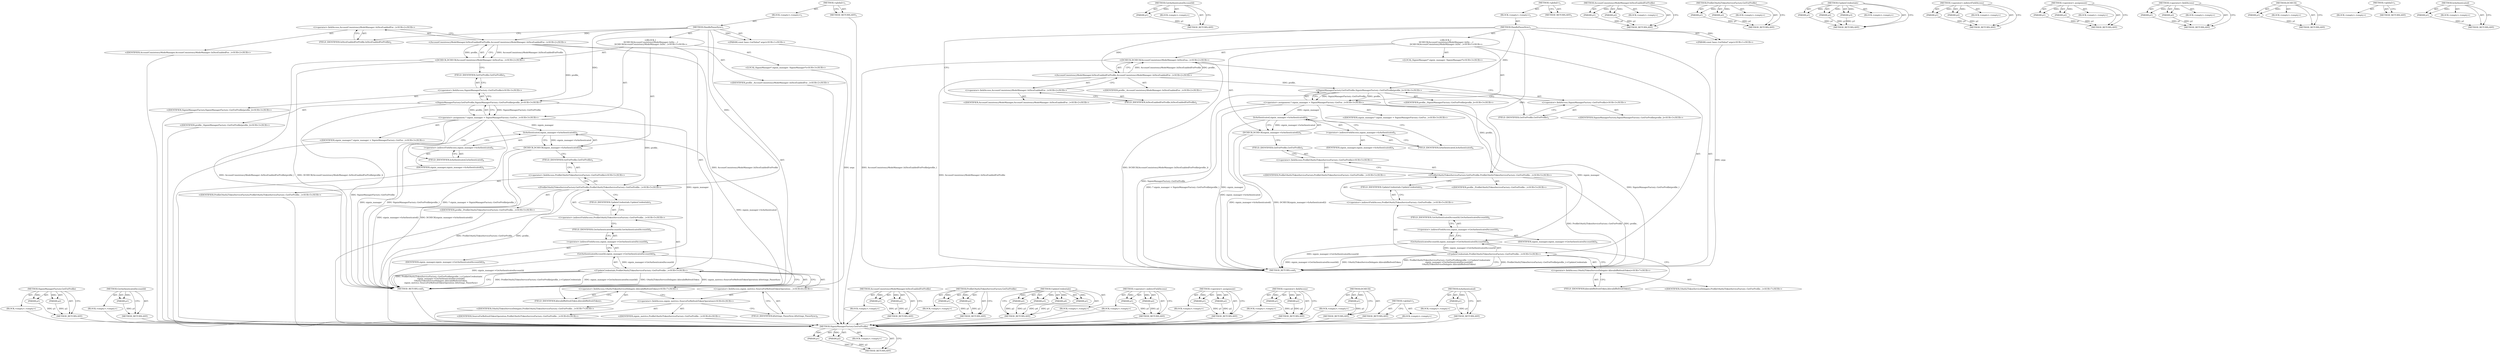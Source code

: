 digraph "IsAuthenticated" {
vulnerable_83 [label=<(METHOD,SigninManagerFactory.GetForProfile)>];
vulnerable_84 [label=<(PARAM,p1)>];
vulnerable_85 [label=<(PARAM,p2)>];
vulnerable_86 [label=<(BLOCK,&lt;empty&gt;,&lt;empty&gt;)>];
vulnerable_87 [label=<(METHOD_RETURN,ANY)>];
vulnerable_108 [label=<(METHOD,GetAuthenticatedAccountId)>];
vulnerable_109 [label=<(PARAM,p1)>];
vulnerable_110 [label=<(BLOCK,&lt;empty&gt;,&lt;empty&gt;)>];
vulnerable_111 [label=<(METHOD_RETURN,ANY)>];
vulnerable_6 [label=<(METHOD,&lt;global&gt;)<SUB>1</SUB>>];
vulnerable_7 [label=<(BLOCK,&lt;empty&gt;,&lt;empty&gt;)<SUB>1</SUB>>];
vulnerable_8 [label=<(METHOD,HandlePauseSync)<SUB>1</SUB>>];
vulnerable_9 [label="<(PARAM,const base::ListValue* args)<SUB>1</SUB>>"];
vulnerable_10 [label="<(BLOCK,{
  DCHECK(AccountConsistencyModeManager::IsDic...,{
  DCHECK(AccountConsistencyModeManager::IsDic...)<SUB>1</SUB>>"];
vulnerable_11 [label="<(DCHECK,DCHECK(AccountConsistencyModeManager::IsDiceEna...)<SUB>2</SUB>>"];
vulnerable_12 [label="<(AccountConsistencyModeManager.IsDiceEnabledForProfile,AccountConsistencyModeManager::IsDiceEnabledFor...)<SUB>2</SUB>>"];
vulnerable_13 [label="<(&lt;operator&gt;.fieldAccess,AccountConsistencyModeManager::IsDiceEnabledFor...)<SUB>2</SUB>>"];
vulnerable_14 [label="<(IDENTIFIER,AccountConsistencyModeManager,AccountConsistencyModeManager::IsDiceEnabledFor...)<SUB>2</SUB>>"];
vulnerable_15 [label=<(FIELD_IDENTIFIER,IsDiceEnabledForProfile,IsDiceEnabledForProfile)<SUB>2</SUB>>];
vulnerable_16 [label="<(IDENTIFIER,profile_,AccountConsistencyModeManager::IsDiceEnabledFor...)<SUB>2</SUB>>"];
vulnerable_17 [label="<(LOCAL,SigninManager* signin_manager: SigninManager*)<SUB>3</SUB>>"];
vulnerable_18 [label="<(&lt;operator&gt;.assignment,* signin_manager = SigninManagerFactory::GetFor...)<SUB>3</SUB>>"];
vulnerable_19 [label="<(IDENTIFIER,signin_manager,* signin_manager = SigninManagerFactory::GetFor...)<SUB>3</SUB>>"];
vulnerable_20 [label="<(SigninManagerFactory.GetForProfile,SigninManagerFactory::GetForProfile(profile_))<SUB>3</SUB>>"];
vulnerable_21 [label="<(&lt;operator&gt;.fieldAccess,SigninManagerFactory::GetForProfile)<SUB>3</SUB>>"];
vulnerable_22 [label="<(IDENTIFIER,SigninManagerFactory,SigninManagerFactory::GetForProfile(profile_))<SUB>3</SUB>>"];
vulnerable_23 [label=<(FIELD_IDENTIFIER,GetForProfile,GetForProfile)<SUB>3</SUB>>];
vulnerable_24 [label="<(IDENTIFIER,profile_,SigninManagerFactory::GetForProfile(profile_))<SUB>3</SUB>>"];
vulnerable_25 [label=<(DCHECK,DCHECK(signin_manager-&gt;IsAuthenticated()))<SUB>4</SUB>>];
vulnerable_26 [label=<(IsAuthenticated,signin_manager-&gt;IsAuthenticated())<SUB>4</SUB>>];
vulnerable_27 [label=<(&lt;operator&gt;.indirectFieldAccess,signin_manager-&gt;IsAuthenticated)<SUB>4</SUB>>];
vulnerable_28 [label=<(IDENTIFIER,signin_manager,signin_manager-&gt;IsAuthenticated())<SUB>4</SUB>>];
vulnerable_29 [label=<(FIELD_IDENTIFIER,IsAuthenticated,IsAuthenticated)<SUB>4</SUB>>];
vulnerable_30 [label="<(UpdateCredentials,ProfileOAuth2TokenServiceFactory::GetForProfile...)<SUB>5</SUB>>"];
vulnerable_31 [label="<(&lt;operator&gt;.indirectFieldAccess,ProfileOAuth2TokenServiceFactory::GetForProfile...)<SUB>5</SUB>>"];
vulnerable_32 [label="<(ProfileOAuth2TokenServiceFactory.GetForProfile,ProfileOAuth2TokenServiceFactory::GetForProfile...)<SUB>5</SUB>>"];
vulnerable_33 [label="<(&lt;operator&gt;.fieldAccess,ProfileOAuth2TokenServiceFactory::GetForProfile)<SUB>5</SUB>>"];
vulnerable_34 [label="<(IDENTIFIER,ProfileOAuth2TokenServiceFactory,ProfileOAuth2TokenServiceFactory::GetForProfile...)<SUB>5</SUB>>"];
vulnerable_35 [label=<(FIELD_IDENTIFIER,GetForProfile,GetForProfile)<SUB>5</SUB>>];
vulnerable_36 [label="<(IDENTIFIER,profile_,ProfileOAuth2TokenServiceFactory::GetForProfile...)<SUB>5</SUB>>"];
vulnerable_37 [label=<(FIELD_IDENTIFIER,UpdateCredentials,UpdateCredentials)<SUB>5</SUB>>];
vulnerable_38 [label=<(GetAuthenticatedAccountId,signin_manager-&gt;GetAuthenticatedAccountId())<SUB>6</SUB>>];
vulnerable_39 [label=<(&lt;operator&gt;.indirectFieldAccess,signin_manager-&gt;GetAuthenticatedAccountId)<SUB>6</SUB>>];
vulnerable_40 [label=<(IDENTIFIER,signin_manager,signin_manager-&gt;GetAuthenticatedAccountId())<SUB>6</SUB>>];
vulnerable_41 [label=<(FIELD_IDENTIFIER,GetAuthenticatedAccountId,GetAuthenticatedAccountId)<SUB>6</SUB>>];
vulnerable_42 [label="<(&lt;operator&gt;.fieldAccess,OAuth2TokenServiceDelegate::kInvalidRefreshToken)<SUB>7</SUB>>"];
vulnerable_43 [label="<(IDENTIFIER,OAuth2TokenServiceDelegate,ProfileOAuth2TokenServiceFactory::GetForProfile...)<SUB>7</SUB>>"];
vulnerable_44 [label=<(FIELD_IDENTIFIER,kInvalidRefreshToken,kInvalidRefreshToken)<SUB>7</SUB>>];
vulnerable_45 [label=<(METHOD_RETURN,void)<SUB>1</SUB>>];
vulnerable_47 [label=<(METHOD_RETURN,ANY)<SUB>1</SUB>>];
vulnerable_68 [label=<(METHOD,AccountConsistencyModeManager.IsDiceEnabledForProfile)>];
vulnerable_69 [label=<(PARAM,p1)>];
vulnerable_70 [label=<(PARAM,p2)>];
vulnerable_71 [label=<(BLOCK,&lt;empty&gt;,&lt;empty&gt;)>];
vulnerable_72 [label=<(METHOD_RETURN,ANY)>];
vulnerable_103 [label=<(METHOD,ProfileOAuth2TokenServiceFactory.GetForProfile)>];
vulnerable_104 [label=<(PARAM,p1)>];
vulnerable_105 [label=<(PARAM,p2)>];
vulnerable_106 [label=<(BLOCK,&lt;empty&gt;,&lt;empty&gt;)>];
vulnerable_107 [label=<(METHOD_RETURN,ANY)>];
vulnerable_97 [label=<(METHOD,UpdateCredentials)>];
vulnerable_98 [label=<(PARAM,p1)>];
vulnerable_99 [label=<(PARAM,p2)>];
vulnerable_100 [label=<(PARAM,p3)>];
vulnerable_101 [label=<(BLOCK,&lt;empty&gt;,&lt;empty&gt;)>];
vulnerable_102 [label=<(METHOD_RETURN,ANY)>];
vulnerable_92 [label=<(METHOD,&lt;operator&gt;.indirectFieldAccess)>];
vulnerable_93 [label=<(PARAM,p1)>];
vulnerable_94 [label=<(PARAM,p2)>];
vulnerable_95 [label=<(BLOCK,&lt;empty&gt;,&lt;empty&gt;)>];
vulnerable_96 [label=<(METHOD_RETURN,ANY)>];
vulnerable_78 [label=<(METHOD,&lt;operator&gt;.assignment)>];
vulnerable_79 [label=<(PARAM,p1)>];
vulnerable_80 [label=<(PARAM,p2)>];
vulnerable_81 [label=<(BLOCK,&lt;empty&gt;,&lt;empty&gt;)>];
vulnerable_82 [label=<(METHOD_RETURN,ANY)>];
vulnerable_73 [label=<(METHOD,&lt;operator&gt;.fieldAccess)>];
vulnerable_74 [label=<(PARAM,p1)>];
vulnerable_75 [label=<(PARAM,p2)>];
vulnerable_76 [label=<(BLOCK,&lt;empty&gt;,&lt;empty&gt;)>];
vulnerable_77 [label=<(METHOD_RETURN,ANY)>];
vulnerable_64 [label=<(METHOD,DCHECK)>];
vulnerable_65 [label=<(PARAM,p1)>];
vulnerable_66 [label=<(BLOCK,&lt;empty&gt;,&lt;empty&gt;)>];
vulnerable_67 [label=<(METHOD_RETURN,ANY)>];
vulnerable_58 [label=<(METHOD,&lt;global&gt;)<SUB>1</SUB>>];
vulnerable_59 [label=<(BLOCK,&lt;empty&gt;,&lt;empty&gt;)>];
vulnerable_60 [label=<(METHOD_RETURN,ANY)>];
vulnerable_88 [label=<(METHOD,IsAuthenticated)>];
vulnerable_89 [label=<(PARAM,p1)>];
vulnerable_90 [label=<(BLOCK,&lt;empty&gt;,&lt;empty&gt;)>];
vulnerable_91 [label=<(METHOD_RETURN,ANY)>];
fixed_90 [label=<(METHOD,SigninManagerFactory.GetForProfile)>];
fixed_91 [label=<(PARAM,p1)>];
fixed_92 [label=<(PARAM,p2)>];
fixed_93 [label=<(BLOCK,&lt;empty&gt;,&lt;empty&gt;)>];
fixed_94 [label=<(METHOD_RETURN,ANY)>];
fixed_116 [label=<(METHOD,GetAuthenticatedAccountId)>];
fixed_117 [label=<(PARAM,p1)>];
fixed_118 [label=<(BLOCK,&lt;empty&gt;,&lt;empty&gt;)>];
fixed_119 [label=<(METHOD_RETURN,ANY)>];
fixed_6 [label=<(METHOD,&lt;global&gt;)<SUB>1</SUB>>];
fixed_7 [label=<(BLOCK,&lt;empty&gt;,&lt;empty&gt;)<SUB>1</SUB>>];
fixed_8 [label=<(METHOD,HandlePauseSync)<SUB>1</SUB>>];
fixed_9 [label="<(PARAM,const base::ListValue* args)<SUB>1</SUB>>"];
fixed_10 [label="<(BLOCK,{
  DCHECK(AccountConsistencyModeManager::IsDic...,{
  DCHECK(AccountConsistencyModeManager::IsDic...)<SUB>1</SUB>>"];
fixed_11 [label="<(DCHECK,DCHECK(AccountConsistencyModeManager::IsDiceEna...)<SUB>2</SUB>>"];
fixed_12 [label="<(AccountConsistencyModeManager.IsDiceEnabledForProfile,AccountConsistencyModeManager::IsDiceEnabledFor...)<SUB>2</SUB>>"];
fixed_13 [label="<(&lt;operator&gt;.fieldAccess,AccountConsistencyModeManager::IsDiceEnabledFor...)<SUB>2</SUB>>"];
fixed_14 [label="<(IDENTIFIER,AccountConsistencyModeManager,AccountConsistencyModeManager::IsDiceEnabledFor...)<SUB>2</SUB>>"];
fixed_15 [label=<(FIELD_IDENTIFIER,IsDiceEnabledForProfile,IsDiceEnabledForProfile)<SUB>2</SUB>>];
fixed_16 [label="<(IDENTIFIER,profile_,AccountConsistencyModeManager::IsDiceEnabledFor...)<SUB>2</SUB>>"];
fixed_17 [label="<(LOCAL,SigninManager* signin_manager: SigninManager*)<SUB>3</SUB>>"];
fixed_18 [label="<(&lt;operator&gt;.assignment,* signin_manager = SigninManagerFactory::GetFor...)<SUB>3</SUB>>"];
fixed_19 [label="<(IDENTIFIER,signin_manager,* signin_manager = SigninManagerFactory::GetFor...)<SUB>3</SUB>>"];
fixed_20 [label="<(SigninManagerFactory.GetForProfile,SigninManagerFactory::GetForProfile(profile_))<SUB>3</SUB>>"];
fixed_21 [label="<(&lt;operator&gt;.fieldAccess,SigninManagerFactory::GetForProfile)<SUB>3</SUB>>"];
fixed_22 [label="<(IDENTIFIER,SigninManagerFactory,SigninManagerFactory::GetForProfile(profile_))<SUB>3</SUB>>"];
fixed_23 [label=<(FIELD_IDENTIFIER,GetForProfile,GetForProfile)<SUB>3</SUB>>];
fixed_24 [label="<(IDENTIFIER,profile_,SigninManagerFactory::GetForProfile(profile_))<SUB>3</SUB>>"];
fixed_25 [label=<(DCHECK,DCHECK(signin_manager-&gt;IsAuthenticated()))<SUB>4</SUB>>];
fixed_26 [label=<(IsAuthenticated,signin_manager-&gt;IsAuthenticated())<SUB>4</SUB>>];
fixed_27 [label=<(&lt;operator&gt;.indirectFieldAccess,signin_manager-&gt;IsAuthenticated)<SUB>4</SUB>>];
fixed_28 [label=<(IDENTIFIER,signin_manager,signin_manager-&gt;IsAuthenticated())<SUB>4</SUB>>];
fixed_29 [label=<(FIELD_IDENTIFIER,IsAuthenticated,IsAuthenticated)<SUB>4</SUB>>];
fixed_30 [label="<(UpdateCredentials,ProfileOAuth2TokenServiceFactory::GetForProfile...)<SUB>5</SUB>>"];
fixed_31 [label="<(&lt;operator&gt;.indirectFieldAccess,ProfileOAuth2TokenServiceFactory::GetForProfile...)<SUB>5</SUB>>"];
fixed_32 [label="<(ProfileOAuth2TokenServiceFactory.GetForProfile,ProfileOAuth2TokenServiceFactory::GetForProfile...)<SUB>5</SUB>>"];
fixed_33 [label="<(&lt;operator&gt;.fieldAccess,ProfileOAuth2TokenServiceFactory::GetForProfile)<SUB>5</SUB>>"];
fixed_34 [label="<(IDENTIFIER,ProfileOAuth2TokenServiceFactory,ProfileOAuth2TokenServiceFactory::GetForProfile...)<SUB>5</SUB>>"];
fixed_35 [label=<(FIELD_IDENTIFIER,GetForProfile,GetForProfile)<SUB>5</SUB>>];
fixed_36 [label="<(IDENTIFIER,profile_,ProfileOAuth2TokenServiceFactory::GetForProfile...)<SUB>5</SUB>>"];
fixed_37 [label=<(FIELD_IDENTIFIER,UpdateCredentials,UpdateCredentials)<SUB>5</SUB>>];
fixed_38 [label=<(GetAuthenticatedAccountId,signin_manager-&gt;GetAuthenticatedAccountId())<SUB>6</SUB>>];
fixed_39 [label=<(&lt;operator&gt;.indirectFieldAccess,signin_manager-&gt;GetAuthenticatedAccountId)<SUB>6</SUB>>];
fixed_40 [label=<(IDENTIFIER,signin_manager,signin_manager-&gt;GetAuthenticatedAccountId())<SUB>6</SUB>>];
fixed_41 [label=<(FIELD_IDENTIFIER,GetAuthenticatedAccountId,GetAuthenticatedAccountId)<SUB>6</SUB>>];
fixed_42 [label="<(&lt;operator&gt;.fieldAccess,OAuth2TokenServiceDelegate::kInvalidRefreshToken)<SUB>7</SUB>>"];
fixed_43 [label="<(IDENTIFIER,OAuth2TokenServiceDelegate,ProfileOAuth2TokenServiceFactory::GetForProfile...)<SUB>7</SUB>>"];
fixed_44 [label=<(FIELD_IDENTIFIER,kInvalidRefreshToken,kInvalidRefreshToken)<SUB>7</SUB>>];
fixed_45 [label="<(&lt;operator&gt;.fieldAccess,signin_metrics::SourceForRefreshTokenOperation:...)<SUB>8</SUB>>"];
fixed_46 [label="<(&lt;operator&gt;.fieldAccess,signin_metrics::SourceForRefreshTokenOperation)<SUB>8</SUB>>"];
fixed_47 [label="<(IDENTIFIER,signin_metrics,ProfileOAuth2TokenServiceFactory::GetForProfile...)<SUB>8</SUB>>"];
fixed_48 [label="<(IDENTIFIER,SourceForRefreshTokenOperation,ProfileOAuth2TokenServiceFactory::GetForProfile...)<SUB>8</SUB>>"];
fixed_49 [label=<(FIELD_IDENTIFIER,kSettings_PauseSync,kSettings_PauseSync)<SUB>8</SUB>>];
fixed_50 [label=<(METHOD_RETURN,void)<SUB>1</SUB>>];
fixed_52 [label=<(METHOD_RETURN,ANY)<SUB>1</SUB>>];
fixed_75 [label=<(METHOD,AccountConsistencyModeManager.IsDiceEnabledForProfile)>];
fixed_76 [label=<(PARAM,p1)>];
fixed_77 [label=<(PARAM,p2)>];
fixed_78 [label=<(BLOCK,&lt;empty&gt;,&lt;empty&gt;)>];
fixed_79 [label=<(METHOD_RETURN,ANY)>];
fixed_111 [label=<(METHOD,ProfileOAuth2TokenServiceFactory.GetForProfile)>];
fixed_112 [label=<(PARAM,p1)>];
fixed_113 [label=<(PARAM,p2)>];
fixed_114 [label=<(BLOCK,&lt;empty&gt;,&lt;empty&gt;)>];
fixed_115 [label=<(METHOD_RETURN,ANY)>];
fixed_104 [label=<(METHOD,UpdateCredentials)>];
fixed_105 [label=<(PARAM,p1)>];
fixed_106 [label=<(PARAM,p2)>];
fixed_107 [label=<(PARAM,p3)>];
fixed_108 [label=<(PARAM,p4)>];
fixed_109 [label=<(BLOCK,&lt;empty&gt;,&lt;empty&gt;)>];
fixed_110 [label=<(METHOD_RETURN,ANY)>];
fixed_99 [label=<(METHOD,&lt;operator&gt;.indirectFieldAccess)>];
fixed_100 [label=<(PARAM,p1)>];
fixed_101 [label=<(PARAM,p2)>];
fixed_102 [label=<(BLOCK,&lt;empty&gt;,&lt;empty&gt;)>];
fixed_103 [label=<(METHOD_RETURN,ANY)>];
fixed_85 [label=<(METHOD,&lt;operator&gt;.assignment)>];
fixed_86 [label=<(PARAM,p1)>];
fixed_87 [label=<(PARAM,p2)>];
fixed_88 [label=<(BLOCK,&lt;empty&gt;,&lt;empty&gt;)>];
fixed_89 [label=<(METHOD_RETURN,ANY)>];
fixed_80 [label=<(METHOD,&lt;operator&gt;.fieldAccess)>];
fixed_81 [label=<(PARAM,p1)>];
fixed_82 [label=<(PARAM,p2)>];
fixed_83 [label=<(BLOCK,&lt;empty&gt;,&lt;empty&gt;)>];
fixed_84 [label=<(METHOD_RETURN,ANY)>];
fixed_71 [label=<(METHOD,DCHECK)>];
fixed_72 [label=<(PARAM,p1)>];
fixed_73 [label=<(BLOCK,&lt;empty&gt;,&lt;empty&gt;)>];
fixed_74 [label=<(METHOD_RETURN,ANY)>];
fixed_65 [label=<(METHOD,&lt;global&gt;)<SUB>1</SUB>>];
fixed_66 [label=<(BLOCK,&lt;empty&gt;,&lt;empty&gt;)>];
fixed_67 [label=<(METHOD_RETURN,ANY)>];
fixed_95 [label=<(METHOD,IsAuthenticated)>];
fixed_96 [label=<(PARAM,p1)>];
fixed_97 [label=<(BLOCK,&lt;empty&gt;,&lt;empty&gt;)>];
fixed_98 [label=<(METHOD_RETURN,ANY)>];
vulnerable_83 -> vulnerable_84  [key=0, label="AST: "];
vulnerable_83 -> vulnerable_84  [key=1, label="DDG: "];
vulnerable_83 -> vulnerable_86  [key=0, label="AST: "];
vulnerable_83 -> vulnerable_85  [key=0, label="AST: "];
vulnerable_83 -> vulnerable_85  [key=1, label="DDG: "];
vulnerable_83 -> vulnerable_87  [key=0, label="AST: "];
vulnerable_83 -> vulnerable_87  [key=1, label="CFG: "];
vulnerable_84 -> vulnerable_87  [key=0, label="DDG: p1"];
vulnerable_85 -> vulnerable_87  [key=0, label="DDG: p2"];
vulnerable_108 -> vulnerable_109  [key=0, label="AST: "];
vulnerable_108 -> vulnerable_109  [key=1, label="DDG: "];
vulnerable_108 -> vulnerable_110  [key=0, label="AST: "];
vulnerable_108 -> vulnerable_111  [key=0, label="AST: "];
vulnerable_108 -> vulnerable_111  [key=1, label="CFG: "];
vulnerable_109 -> vulnerable_111  [key=0, label="DDG: p1"];
vulnerable_6 -> vulnerable_7  [key=0, label="AST: "];
vulnerable_6 -> vulnerable_47  [key=0, label="AST: "];
vulnerable_6 -> vulnerable_47  [key=1, label="CFG: "];
vulnerable_7 -> vulnerable_8  [key=0, label="AST: "];
vulnerable_8 -> vulnerable_9  [key=0, label="AST: "];
vulnerable_8 -> vulnerable_9  [key=1, label="DDG: "];
vulnerable_8 -> vulnerable_10  [key=0, label="AST: "];
vulnerable_8 -> vulnerable_45  [key=0, label="AST: "];
vulnerable_8 -> vulnerable_15  [key=0, label="CFG: "];
vulnerable_8 -> vulnerable_12  [key=0, label="DDG: "];
vulnerable_8 -> vulnerable_20  [key=0, label="DDG: "];
vulnerable_8 -> vulnerable_32  [key=0, label="DDG: "];
vulnerable_9 -> vulnerable_45  [key=0, label="DDG: args"];
vulnerable_10 -> vulnerable_11  [key=0, label="AST: "];
vulnerable_10 -> vulnerable_17  [key=0, label="AST: "];
vulnerable_10 -> vulnerable_18  [key=0, label="AST: "];
vulnerable_10 -> vulnerable_25  [key=0, label="AST: "];
vulnerable_10 -> vulnerable_30  [key=0, label="AST: "];
vulnerable_11 -> vulnerable_12  [key=0, label="AST: "];
vulnerable_11 -> vulnerable_23  [key=0, label="CFG: "];
vulnerable_11 -> vulnerable_45  [key=0, label="DDG: AccountConsistencyModeManager::IsDiceEnabledForProfile(profile_)"];
vulnerable_11 -> vulnerable_45  [key=1, label="DDG: DCHECK(AccountConsistencyModeManager::IsDiceEnabledForProfile(profile_))"];
vulnerable_12 -> vulnerable_13  [key=0, label="AST: "];
vulnerable_12 -> vulnerable_16  [key=0, label="AST: "];
vulnerable_12 -> vulnerable_11  [key=0, label="CFG: "];
vulnerable_12 -> vulnerable_11  [key=1, label="DDG: AccountConsistencyModeManager::IsDiceEnabledForProfile"];
vulnerable_12 -> vulnerable_11  [key=2, label="DDG: profile_"];
vulnerable_12 -> vulnerable_45  [key=0, label="DDG: AccountConsistencyModeManager::IsDiceEnabledForProfile"];
vulnerable_12 -> vulnerable_20  [key=0, label="DDG: profile_"];
vulnerable_13 -> vulnerable_14  [key=0, label="AST: "];
vulnerable_13 -> vulnerable_15  [key=0, label="AST: "];
vulnerable_13 -> vulnerable_12  [key=0, label="CFG: "];
vulnerable_15 -> vulnerable_13  [key=0, label="CFG: "];
vulnerable_18 -> vulnerable_19  [key=0, label="AST: "];
vulnerable_18 -> vulnerable_20  [key=0, label="AST: "];
vulnerable_18 -> vulnerable_29  [key=0, label="CFG: "];
vulnerable_18 -> vulnerable_45  [key=0, label="DDG: signin_manager"];
vulnerable_18 -> vulnerable_45  [key=1, label="DDG: SigninManagerFactory::GetForProfile(profile_)"];
vulnerable_18 -> vulnerable_45  [key=2, label="DDG: * signin_manager = SigninManagerFactory::GetForProfile(profile_)"];
vulnerable_18 -> vulnerable_26  [key=0, label="DDG: signin_manager"];
vulnerable_18 -> vulnerable_38  [key=0, label="DDG: signin_manager"];
vulnerable_20 -> vulnerable_21  [key=0, label="AST: "];
vulnerable_20 -> vulnerable_24  [key=0, label="AST: "];
vulnerable_20 -> vulnerable_18  [key=0, label="CFG: "];
vulnerable_20 -> vulnerable_18  [key=1, label="DDG: SigninManagerFactory::GetForProfile"];
vulnerable_20 -> vulnerable_18  [key=2, label="DDG: profile_"];
vulnerable_20 -> vulnerable_45  [key=0, label="DDG: SigninManagerFactory::GetForProfile"];
vulnerable_20 -> vulnerable_32  [key=0, label="DDG: profile_"];
vulnerable_21 -> vulnerable_22  [key=0, label="AST: "];
vulnerable_21 -> vulnerable_23  [key=0, label="AST: "];
vulnerable_21 -> vulnerable_20  [key=0, label="CFG: "];
vulnerable_23 -> vulnerable_21  [key=0, label="CFG: "];
vulnerable_25 -> vulnerable_26  [key=0, label="AST: "];
vulnerable_25 -> vulnerable_35  [key=0, label="CFG: "];
vulnerable_25 -> vulnerable_45  [key=0, label="DDG: signin_manager-&gt;IsAuthenticated()"];
vulnerable_25 -> vulnerable_45  [key=1, label="DDG: DCHECK(signin_manager-&gt;IsAuthenticated())"];
vulnerable_26 -> vulnerable_27  [key=0, label="AST: "];
vulnerable_26 -> vulnerable_25  [key=0, label="CFG: "];
vulnerable_26 -> vulnerable_25  [key=1, label="DDG: signin_manager-&gt;IsAuthenticated"];
vulnerable_26 -> vulnerable_45  [key=0, label="DDG: signin_manager-&gt;IsAuthenticated"];
vulnerable_27 -> vulnerable_28  [key=0, label="AST: "];
vulnerable_27 -> vulnerable_29  [key=0, label="AST: "];
vulnerable_27 -> vulnerable_26  [key=0, label="CFG: "];
vulnerable_29 -> vulnerable_27  [key=0, label="CFG: "];
vulnerable_30 -> vulnerable_31  [key=0, label="AST: "];
vulnerable_30 -> vulnerable_38  [key=0, label="AST: "];
vulnerable_30 -> vulnerable_42  [key=0, label="AST: "];
vulnerable_30 -> vulnerable_45  [key=0, label="CFG: "];
vulnerable_30 -> vulnerable_45  [key=1, label="DDG: ProfileOAuth2TokenServiceFactory::GetForProfile(profile_)-&gt;UpdateCredentials"];
vulnerable_30 -> vulnerable_45  [key=2, label="DDG: signin_manager-&gt;GetAuthenticatedAccountId()"];
vulnerable_30 -> vulnerable_45  [key=3, label="DDG: OAuth2TokenServiceDelegate::kInvalidRefreshToken"];
vulnerable_30 -> vulnerable_45  [key=4, label="DDG: ProfileOAuth2TokenServiceFactory::GetForProfile(profile_)-&gt;UpdateCredentials(
       signin_manager-&gt;GetAuthenticatedAccountId(),
      OAuth2TokenServiceDelegate::kInvalidRefreshToken)"];
vulnerable_31 -> vulnerable_32  [key=0, label="AST: "];
vulnerable_31 -> vulnerable_37  [key=0, label="AST: "];
vulnerable_31 -> vulnerable_41  [key=0, label="CFG: "];
vulnerable_32 -> vulnerable_33  [key=0, label="AST: "];
vulnerable_32 -> vulnerable_36  [key=0, label="AST: "];
vulnerable_32 -> vulnerable_37  [key=0, label="CFG: "];
vulnerable_32 -> vulnerable_45  [key=0, label="DDG: ProfileOAuth2TokenServiceFactory::GetForProfile"];
vulnerable_32 -> vulnerable_45  [key=1, label="DDG: profile_"];
vulnerable_33 -> vulnerable_34  [key=0, label="AST: "];
vulnerable_33 -> vulnerable_35  [key=0, label="AST: "];
vulnerable_33 -> vulnerable_32  [key=0, label="CFG: "];
vulnerable_35 -> vulnerable_33  [key=0, label="CFG: "];
vulnerable_37 -> vulnerable_31  [key=0, label="CFG: "];
vulnerable_38 -> vulnerable_39  [key=0, label="AST: "];
vulnerable_38 -> vulnerable_44  [key=0, label="CFG: "];
vulnerable_38 -> vulnerable_45  [key=0, label="DDG: signin_manager-&gt;GetAuthenticatedAccountId"];
vulnerable_38 -> vulnerable_30  [key=0, label="DDG: signin_manager-&gt;GetAuthenticatedAccountId"];
vulnerable_39 -> vulnerable_40  [key=0, label="AST: "];
vulnerable_39 -> vulnerable_41  [key=0, label="AST: "];
vulnerable_39 -> vulnerable_38  [key=0, label="CFG: "];
vulnerable_41 -> vulnerable_39  [key=0, label="CFG: "];
vulnerable_42 -> vulnerable_43  [key=0, label="AST: "];
vulnerable_42 -> vulnerable_44  [key=0, label="AST: "];
vulnerable_42 -> vulnerable_30  [key=0, label="CFG: "];
vulnerable_44 -> vulnerable_42  [key=0, label="CFG: "];
vulnerable_68 -> vulnerable_69  [key=0, label="AST: "];
vulnerable_68 -> vulnerable_69  [key=1, label="DDG: "];
vulnerable_68 -> vulnerable_71  [key=0, label="AST: "];
vulnerable_68 -> vulnerable_70  [key=0, label="AST: "];
vulnerable_68 -> vulnerable_70  [key=1, label="DDG: "];
vulnerable_68 -> vulnerable_72  [key=0, label="AST: "];
vulnerable_68 -> vulnerable_72  [key=1, label="CFG: "];
vulnerable_69 -> vulnerable_72  [key=0, label="DDG: p1"];
vulnerable_70 -> vulnerable_72  [key=0, label="DDG: p2"];
vulnerable_103 -> vulnerable_104  [key=0, label="AST: "];
vulnerable_103 -> vulnerable_104  [key=1, label="DDG: "];
vulnerable_103 -> vulnerable_106  [key=0, label="AST: "];
vulnerable_103 -> vulnerable_105  [key=0, label="AST: "];
vulnerable_103 -> vulnerable_105  [key=1, label="DDG: "];
vulnerable_103 -> vulnerable_107  [key=0, label="AST: "];
vulnerable_103 -> vulnerable_107  [key=1, label="CFG: "];
vulnerable_104 -> vulnerable_107  [key=0, label="DDG: p1"];
vulnerable_105 -> vulnerable_107  [key=0, label="DDG: p2"];
vulnerable_97 -> vulnerable_98  [key=0, label="AST: "];
vulnerable_97 -> vulnerable_98  [key=1, label="DDG: "];
vulnerable_97 -> vulnerable_101  [key=0, label="AST: "];
vulnerable_97 -> vulnerable_99  [key=0, label="AST: "];
vulnerable_97 -> vulnerable_99  [key=1, label="DDG: "];
vulnerable_97 -> vulnerable_102  [key=0, label="AST: "];
vulnerable_97 -> vulnerable_102  [key=1, label="CFG: "];
vulnerable_97 -> vulnerable_100  [key=0, label="AST: "];
vulnerable_97 -> vulnerable_100  [key=1, label="DDG: "];
vulnerable_98 -> vulnerable_102  [key=0, label="DDG: p1"];
vulnerable_99 -> vulnerable_102  [key=0, label="DDG: p2"];
vulnerable_100 -> vulnerable_102  [key=0, label="DDG: p3"];
vulnerable_92 -> vulnerable_93  [key=0, label="AST: "];
vulnerable_92 -> vulnerable_93  [key=1, label="DDG: "];
vulnerable_92 -> vulnerable_95  [key=0, label="AST: "];
vulnerable_92 -> vulnerable_94  [key=0, label="AST: "];
vulnerable_92 -> vulnerable_94  [key=1, label="DDG: "];
vulnerable_92 -> vulnerable_96  [key=0, label="AST: "];
vulnerable_92 -> vulnerable_96  [key=1, label="CFG: "];
vulnerable_93 -> vulnerable_96  [key=0, label="DDG: p1"];
vulnerable_94 -> vulnerable_96  [key=0, label="DDG: p2"];
vulnerable_78 -> vulnerable_79  [key=0, label="AST: "];
vulnerable_78 -> vulnerable_79  [key=1, label="DDG: "];
vulnerable_78 -> vulnerable_81  [key=0, label="AST: "];
vulnerable_78 -> vulnerable_80  [key=0, label="AST: "];
vulnerable_78 -> vulnerable_80  [key=1, label="DDG: "];
vulnerable_78 -> vulnerable_82  [key=0, label="AST: "];
vulnerable_78 -> vulnerable_82  [key=1, label="CFG: "];
vulnerable_79 -> vulnerable_82  [key=0, label="DDG: p1"];
vulnerable_80 -> vulnerable_82  [key=0, label="DDG: p2"];
vulnerable_73 -> vulnerable_74  [key=0, label="AST: "];
vulnerable_73 -> vulnerable_74  [key=1, label="DDG: "];
vulnerable_73 -> vulnerable_76  [key=0, label="AST: "];
vulnerable_73 -> vulnerable_75  [key=0, label="AST: "];
vulnerable_73 -> vulnerable_75  [key=1, label="DDG: "];
vulnerable_73 -> vulnerable_77  [key=0, label="AST: "];
vulnerable_73 -> vulnerable_77  [key=1, label="CFG: "];
vulnerable_74 -> vulnerable_77  [key=0, label="DDG: p1"];
vulnerable_75 -> vulnerable_77  [key=0, label="DDG: p2"];
vulnerable_64 -> vulnerable_65  [key=0, label="AST: "];
vulnerable_64 -> vulnerable_65  [key=1, label="DDG: "];
vulnerable_64 -> vulnerable_66  [key=0, label="AST: "];
vulnerable_64 -> vulnerable_67  [key=0, label="AST: "];
vulnerable_64 -> vulnerable_67  [key=1, label="CFG: "];
vulnerable_65 -> vulnerable_67  [key=0, label="DDG: p1"];
vulnerable_58 -> vulnerable_59  [key=0, label="AST: "];
vulnerable_58 -> vulnerable_60  [key=0, label="AST: "];
vulnerable_58 -> vulnerable_60  [key=1, label="CFG: "];
vulnerable_88 -> vulnerable_89  [key=0, label="AST: "];
vulnerable_88 -> vulnerable_89  [key=1, label="DDG: "];
vulnerable_88 -> vulnerable_90  [key=0, label="AST: "];
vulnerable_88 -> vulnerable_91  [key=0, label="AST: "];
vulnerable_88 -> vulnerable_91  [key=1, label="CFG: "];
vulnerable_89 -> vulnerable_91  [key=0, label="DDG: p1"];
fixed_90 -> fixed_91  [key=0, label="AST: "];
fixed_90 -> fixed_91  [key=1, label="DDG: "];
fixed_90 -> fixed_93  [key=0, label="AST: "];
fixed_90 -> fixed_92  [key=0, label="AST: "];
fixed_90 -> fixed_92  [key=1, label="DDG: "];
fixed_90 -> fixed_94  [key=0, label="AST: "];
fixed_90 -> fixed_94  [key=1, label="CFG: "];
fixed_91 -> fixed_94  [key=0, label="DDG: p1"];
fixed_92 -> fixed_94  [key=0, label="DDG: p2"];
fixed_93 -> vulnerable_83  [key=0];
fixed_94 -> vulnerable_83  [key=0];
fixed_116 -> fixed_117  [key=0, label="AST: "];
fixed_116 -> fixed_117  [key=1, label="DDG: "];
fixed_116 -> fixed_118  [key=0, label="AST: "];
fixed_116 -> fixed_119  [key=0, label="AST: "];
fixed_116 -> fixed_119  [key=1, label="CFG: "];
fixed_117 -> fixed_119  [key=0, label="DDG: p1"];
fixed_118 -> vulnerable_83  [key=0];
fixed_119 -> vulnerable_83  [key=0];
fixed_6 -> fixed_7  [key=0, label="AST: "];
fixed_6 -> fixed_52  [key=0, label="AST: "];
fixed_6 -> fixed_52  [key=1, label="CFG: "];
fixed_7 -> fixed_8  [key=0, label="AST: "];
fixed_8 -> fixed_9  [key=0, label="AST: "];
fixed_8 -> fixed_9  [key=1, label="DDG: "];
fixed_8 -> fixed_10  [key=0, label="AST: "];
fixed_8 -> fixed_50  [key=0, label="AST: "];
fixed_8 -> fixed_15  [key=0, label="CFG: "];
fixed_8 -> fixed_12  [key=0, label="DDG: "];
fixed_8 -> fixed_20  [key=0, label="DDG: "];
fixed_8 -> fixed_32  [key=0, label="DDG: "];
fixed_9 -> fixed_50  [key=0, label="DDG: args"];
fixed_10 -> fixed_11  [key=0, label="AST: "];
fixed_10 -> fixed_17  [key=0, label="AST: "];
fixed_10 -> fixed_18  [key=0, label="AST: "];
fixed_10 -> fixed_25  [key=0, label="AST: "];
fixed_10 -> fixed_30  [key=0, label="AST: "];
fixed_11 -> fixed_12  [key=0, label="AST: "];
fixed_11 -> fixed_23  [key=0, label="CFG: "];
fixed_11 -> fixed_50  [key=0, label="DDG: AccountConsistencyModeManager::IsDiceEnabledForProfile(profile_)"];
fixed_11 -> fixed_50  [key=1, label="DDG: DCHECK(AccountConsistencyModeManager::IsDiceEnabledForProfile(profile_))"];
fixed_12 -> fixed_13  [key=0, label="AST: "];
fixed_12 -> fixed_16  [key=0, label="AST: "];
fixed_12 -> fixed_11  [key=0, label="CFG: "];
fixed_12 -> fixed_11  [key=1, label="DDG: AccountConsistencyModeManager::IsDiceEnabledForProfile"];
fixed_12 -> fixed_11  [key=2, label="DDG: profile_"];
fixed_12 -> fixed_50  [key=0, label="DDG: AccountConsistencyModeManager::IsDiceEnabledForProfile"];
fixed_12 -> fixed_20  [key=0, label="DDG: profile_"];
fixed_13 -> fixed_14  [key=0, label="AST: "];
fixed_13 -> fixed_15  [key=0, label="AST: "];
fixed_13 -> fixed_12  [key=0, label="CFG: "];
fixed_14 -> vulnerable_83  [key=0];
fixed_15 -> fixed_13  [key=0, label="CFG: "];
fixed_16 -> vulnerable_83  [key=0];
fixed_17 -> vulnerable_83  [key=0];
fixed_18 -> fixed_19  [key=0, label="AST: "];
fixed_18 -> fixed_20  [key=0, label="AST: "];
fixed_18 -> fixed_29  [key=0, label="CFG: "];
fixed_18 -> fixed_50  [key=0, label="DDG: signin_manager"];
fixed_18 -> fixed_50  [key=1, label="DDG: SigninManagerFactory::GetForProfile(profile_)"];
fixed_18 -> fixed_50  [key=2, label="DDG: * signin_manager = SigninManagerFactory::GetForProfile(profile_)"];
fixed_18 -> fixed_26  [key=0, label="DDG: signin_manager"];
fixed_18 -> fixed_38  [key=0, label="DDG: signin_manager"];
fixed_19 -> vulnerable_83  [key=0];
fixed_20 -> fixed_21  [key=0, label="AST: "];
fixed_20 -> fixed_24  [key=0, label="AST: "];
fixed_20 -> fixed_18  [key=0, label="CFG: "];
fixed_20 -> fixed_18  [key=1, label="DDG: SigninManagerFactory::GetForProfile"];
fixed_20 -> fixed_18  [key=2, label="DDG: profile_"];
fixed_20 -> fixed_50  [key=0, label="DDG: SigninManagerFactory::GetForProfile"];
fixed_20 -> fixed_32  [key=0, label="DDG: profile_"];
fixed_21 -> fixed_22  [key=0, label="AST: "];
fixed_21 -> fixed_23  [key=0, label="AST: "];
fixed_21 -> fixed_20  [key=0, label="CFG: "];
fixed_22 -> vulnerable_83  [key=0];
fixed_23 -> fixed_21  [key=0, label="CFG: "];
fixed_24 -> vulnerable_83  [key=0];
fixed_25 -> fixed_26  [key=0, label="AST: "];
fixed_25 -> fixed_35  [key=0, label="CFG: "];
fixed_25 -> fixed_50  [key=0, label="DDG: signin_manager-&gt;IsAuthenticated()"];
fixed_25 -> fixed_50  [key=1, label="DDG: DCHECK(signin_manager-&gt;IsAuthenticated())"];
fixed_26 -> fixed_27  [key=0, label="AST: "];
fixed_26 -> fixed_25  [key=0, label="CFG: "];
fixed_26 -> fixed_25  [key=1, label="DDG: signin_manager-&gt;IsAuthenticated"];
fixed_26 -> fixed_50  [key=0, label="DDG: signin_manager-&gt;IsAuthenticated"];
fixed_27 -> fixed_28  [key=0, label="AST: "];
fixed_27 -> fixed_29  [key=0, label="AST: "];
fixed_27 -> fixed_26  [key=0, label="CFG: "];
fixed_28 -> vulnerable_83  [key=0];
fixed_29 -> fixed_27  [key=0, label="CFG: "];
fixed_30 -> fixed_31  [key=0, label="AST: "];
fixed_30 -> fixed_38  [key=0, label="AST: "];
fixed_30 -> fixed_42  [key=0, label="AST: "];
fixed_30 -> fixed_45  [key=0, label="AST: "];
fixed_30 -> fixed_50  [key=0, label="CFG: "];
fixed_30 -> fixed_50  [key=1, label="DDG: ProfileOAuth2TokenServiceFactory::GetForProfile(profile_)-&gt;UpdateCredentials"];
fixed_30 -> fixed_50  [key=2, label="DDG: signin_manager-&gt;GetAuthenticatedAccountId()"];
fixed_30 -> fixed_50  [key=3, label="DDG: OAuth2TokenServiceDelegate::kInvalidRefreshToken"];
fixed_30 -> fixed_50  [key=4, label="DDG: signin_metrics::SourceForRefreshTokenOperation::kSettings_PauseSync"];
fixed_30 -> fixed_50  [key=5, label="DDG: ProfileOAuth2TokenServiceFactory::GetForProfile(profile_)-&gt;UpdateCredentials(
       signin_manager-&gt;GetAuthenticatedAccountId(),
      OAuth2TokenServiceDelegate::kInvalidRefreshToken,
      signin_metrics::SourceForRefreshTokenOperation::kSettings_PauseSync)"];
fixed_31 -> fixed_32  [key=0, label="AST: "];
fixed_31 -> fixed_37  [key=0, label="AST: "];
fixed_31 -> fixed_41  [key=0, label="CFG: "];
fixed_32 -> fixed_33  [key=0, label="AST: "];
fixed_32 -> fixed_36  [key=0, label="AST: "];
fixed_32 -> fixed_37  [key=0, label="CFG: "];
fixed_32 -> fixed_50  [key=0, label="DDG: ProfileOAuth2TokenServiceFactory::GetForProfile"];
fixed_32 -> fixed_50  [key=1, label="DDG: profile_"];
fixed_33 -> fixed_34  [key=0, label="AST: "];
fixed_33 -> fixed_35  [key=0, label="AST: "];
fixed_33 -> fixed_32  [key=0, label="CFG: "];
fixed_34 -> vulnerable_83  [key=0];
fixed_35 -> fixed_33  [key=0, label="CFG: "];
fixed_36 -> vulnerable_83  [key=0];
fixed_37 -> fixed_31  [key=0, label="CFG: "];
fixed_38 -> fixed_39  [key=0, label="AST: "];
fixed_38 -> fixed_44  [key=0, label="CFG: "];
fixed_38 -> fixed_50  [key=0, label="DDG: signin_manager-&gt;GetAuthenticatedAccountId"];
fixed_38 -> fixed_30  [key=0, label="DDG: signin_manager-&gt;GetAuthenticatedAccountId"];
fixed_39 -> fixed_40  [key=0, label="AST: "];
fixed_39 -> fixed_41  [key=0, label="AST: "];
fixed_39 -> fixed_38  [key=0, label="CFG: "];
fixed_40 -> vulnerable_83  [key=0];
fixed_41 -> fixed_39  [key=0, label="CFG: "];
fixed_42 -> fixed_43  [key=0, label="AST: "];
fixed_42 -> fixed_44  [key=0, label="AST: "];
fixed_42 -> fixed_46  [key=0, label="CFG: "];
fixed_43 -> vulnerable_83  [key=0];
fixed_44 -> fixed_42  [key=0, label="CFG: "];
fixed_45 -> fixed_46  [key=0, label="AST: "];
fixed_45 -> fixed_49  [key=0, label="AST: "];
fixed_45 -> fixed_30  [key=0, label="CFG: "];
fixed_46 -> fixed_47  [key=0, label="AST: "];
fixed_46 -> fixed_48  [key=0, label="AST: "];
fixed_46 -> fixed_49  [key=0, label="CFG: "];
fixed_47 -> vulnerable_83  [key=0];
fixed_48 -> vulnerable_83  [key=0];
fixed_49 -> fixed_45  [key=0, label="CFG: "];
fixed_50 -> vulnerable_83  [key=0];
fixed_52 -> vulnerable_83  [key=0];
fixed_75 -> fixed_76  [key=0, label="AST: "];
fixed_75 -> fixed_76  [key=1, label="DDG: "];
fixed_75 -> fixed_78  [key=0, label="AST: "];
fixed_75 -> fixed_77  [key=0, label="AST: "];
fixed_75 -> fixed_77  [key=1, label="DDG: "];
fixed_75 -> fixed_79  [key=0, label="AST: "];
fixed_75 -> fixed_79  [key=1, label="CFG: "];
fixed_76 -> fixed_79  [key=0, label="DDG: p1"];
fixed_77 -> fixed_79  [key=0, label="DDG: p2"];
fixed_78 -> vulnerable_83  [key=0];
fixed_79 -> vulnerable_83  [key=0];
fixed_111 -> fixed_112  [key=0, label="AST: "];
fixed_111 -> fixed_112  [key=1, label="DDG: "];
fixed_111 -> fixed_114  [key=0, label="AST: "];
fixed_111 -> fixed_113  [key=0, label="AST: "];
fixed_111 -> fixed_113  [key=1, label="DDG: "];
fixed_111 -> fixed_115  [key=0, label="AST: "];
fixed_111 -> fixed_115  [key=1, label="CFG: "];
fixed_112 -> fixed_115  [key=0, label="DDG: p1"];
fixed_113 -> fixed_115  [key=0, label="DDG: p2"];
fixed_114 -> vulnerable_83  [key=0];
fixed_115 -> vulnerable_83  [key=0];
fixed_104 -> fixed_105  [key=0, label="AST: "];
fixed_104 -> fixed_105  [key=1, label="DDG: "];
fixed_104 -> fixed_109  [key=0, label="AST: "];
fixed_104 -> fixed_106  [key=0, label="AST: "];
fixed_104 -> fixed_106  [key=1, label="DDG: "];
fixed_104 -> fixed_110  [key=0, label="AST: "];
fixed_104 -> fixed_110  [key=1, label="CFG: "];
fixed_104 -> fixed_107  [key=0, label="AST: "];
fixed_104 -> fixed_107  [key=1, label="DDG: "];
fixed_104 -> fixed_108  [key=0, label="AST: "];
fixed_104 -> fixed_108  [key=1, label="DDG: "];
fixed_105 -> fixed_110  [key=0, label="DDG: p1"];
fixed_106 -> fixed_110  [key=0, label="DDG: p2"];
fixed_107 -> fixed_110  [key=0, label="DDG: p3"];
fixed_108 -> fixed_110  [key=0, label="DDG: p4"];
fixed_109 -> vulnerable_83  [key=0];
fixed_110 -> vulnerable_83  [key=0];
fixed_99 -> fixed_100  [key=0, label="AST: "];
fixed_99 -> fixed_100  [key=1, label="DDG: "];
fixed_99 -> fixed_102  [key=0, label="AST: "];
fixed_99 -> fixed_101  [key=0, label="AST: "];
fixed_99 -> fixed_101  [key=1, label="DDG: "];
fixed_99 -> fixed_103  [key=0, label="AST: "];
fixed_99 -> fixed_103  [key=1, label="CFG: "];
fixed_100 -> fixed_103  [key=0, label="DDG: p1"];
fixed_101 -> fixed_103  [key=0, label="DDG: p2"];
fixed_102 -> vulnerable_83  [key=0];
fixed_103 -> vulnerable_83  [key=0];
fixed_85 -> fixed_86  [key=0, label="AST: "];
fixed_85 -> fixed_86  [key=1, label="DDG: "];
fixed_85 -> fixed_88  [key=0, label="AST: "];
fixed_85 -> fixed_87  [key=0, label="AST: "];
fixed_85 -> fixed_87  [key=1, label="DDG: "];
fixed_85 -> fixed_89  [key=0, label="AST: "];
fixed_85 -> fixed_89  [key=1, label="CFG: "];
fixed_86 -> fixed_89  [key=0, label="DDG: p1"];
fixed_87 -> fixed_89  [key=0, label="DDG: p2"];
fixed_88 -> vulnerable_83  [key=0];
fixed_89 -> vulnerable_83  [key=0];
fixed_80 -> fixed_81  [key=0, label="AST: "];
fixed_80 -> fixed_81  [key=1, label="DDG: "];
fixed_80 -> fixed_83  [key=0, label="AST: "];
fixed_80 -> fixed_82  [key=0, label="AST: "];
fixed_80 -> fixed_82  [key=1, label="DDG: "];
fixed_80 -> fixed_84  [key=0, label="AST: "];
fixed_80 -> fixed_84  [key=1, label="CFG: "];
fixed_81 -> fixed_84  [key=0, label="DDG: p1"];
fixed_82 -> fixed_84  [key=0, label="DDG: p2"];
fixed_83 -> vulnerable_83  [key=0];
fixed_84 -> vulnerable_83  [key=0];
fixed_71 -> fixed_72  [key=0, label="AST: "];
fixed_71 -> fixed_72  [key=1, label="DDG: "];
fixed_71 -> fixed_73  [key=0, label="AST: "];
fixed_71 -> fixed_74  [key=0, label="AST: "];
fixed_71 -> fixed_74  [key=1, label="CFG: "];
fixed_72 -> fixed_74  [key=0, label="DDG: p1"];
fixed_73 -> vulnerable_83  [key=0];
fixed_74 -> vulnerable_83  [key=0];
fixed_65 -> fixed_66  [key=0, label="AST: "];
fixed_65 -> fixed_67  [key=0, label="AST: "];
fixed_65 -> fixed_67  [key=1, label="CFG: "];
fixed_66 -> vulnerable_83  [key=0];
fixed_67 -> vulnerable_83  [key=0];
fixed_95 -> fixed_96  [key=0, label="AST: "];
fixed_95 -> fixed_96  [key=1, label="DDG: "];
fixed_95 -> fixed_97  [key=0, label="AST: "];
fixed_95 -> fixed_98  [key=0, label="AST: "];
fixed_95 -> fixed_98  [key=1, label="CFG: "];
fixed_96 -> fixed_98  [key=0, label="DDG: p1"];
fixed_97 -> vulnerable_83  [key=0];
fixed_98 -> vulnerable_83  [key=0];
}
